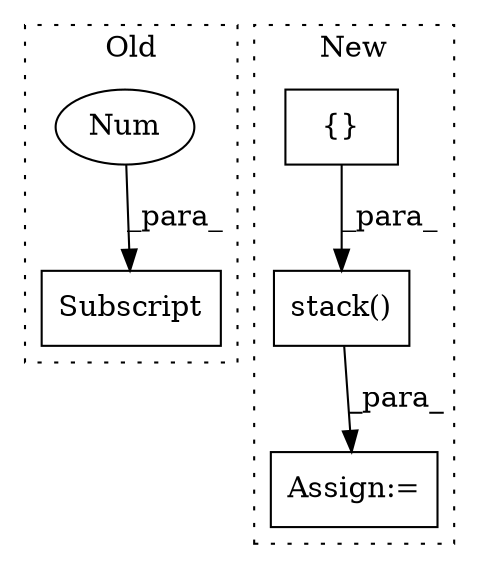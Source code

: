 digraph G {
subgraph cluster0 {
1 [label="Subscript" a="63" s="4591,0" l="22,0" shape="box"];
5 [label="Num" a="76" s="4611" l="1" shape="ellipse"];
label = "Old";
style="dotted";
}
subgraph cluster1 {
2 [label="stack()" a="75" s="4670,4706" l="12,8" shape="box"];
3 [label="Assign:=" a="68" s="5096" l="3" shape="box"];
4 [label="{}" a="59" s="4682,4705" l="1,0" shape="box"];
label = "New";
style="dotted";
}
2 -> 3 [label="_para_"];
4 -> 2 [label="_para_"];
5 -> 1 [label="_para_"];
}